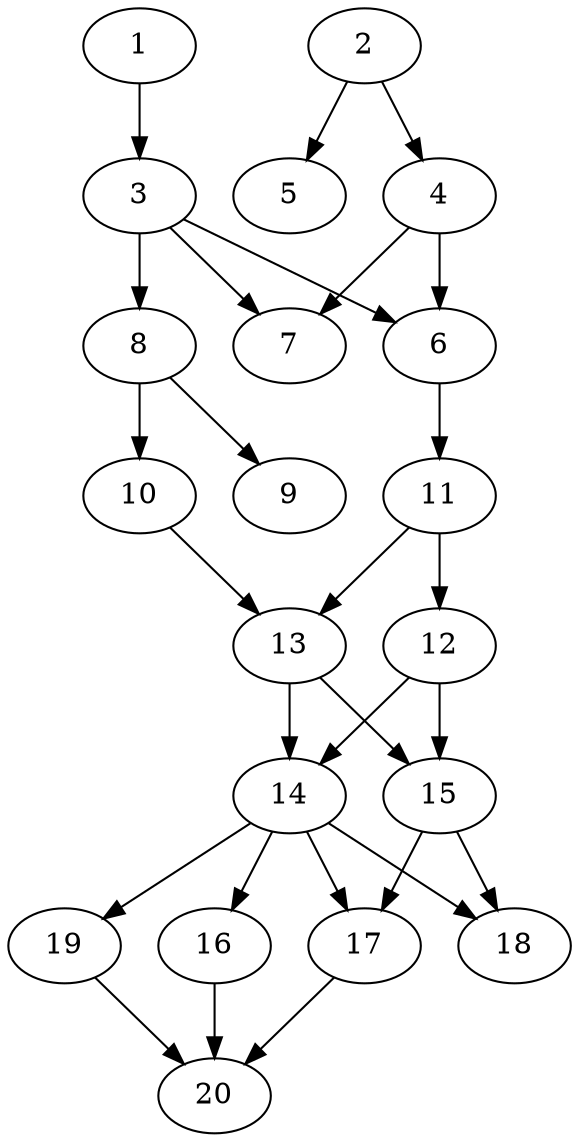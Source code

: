 // DAG automatically generated by daggen at Sat Jul 27 15:36:23 2019
// ./daggen --dot -n 20 --ccr 0.4 --fat 0.4 --regular 0.5 --density 0.7 --mindata 5242880 --maxdata 52428800 
digraph G {
  1 [size="93519360", alpha="0.03", expect_size="37407744"] 
  1 -> 3 [size ="37407744"]
  2 [size="98800640", alpha="0.00", expect_size="39520256"] 
  2 -> 4 [size ="39520256"]
  2 -> 5 [size ="39520256"]
  3 [size="129377280", alpha="0.04", expect_size="51750912"] 
  3 -> 6 [size ="51750912"]
  3 -> 7 [size ="51750912"]
  3 -> 8 [size ="51750912"]
  4 [size="35563520", alpha="0.03", expect_size="14225408"] 
  4 -> 6 [size ="14225408"]
  4 -> 7 [size ="14225408"]
  5 [size="59962880", alpha="0.10", expect_size="23985152"] 
  6 [size="101672960", alpha="0.19", expect_size="40669184"] 
  6 -> 11 [size ="40669184"]
  7 [size="62576640", alpha="0.14", expect_size="25030656"] 
  8 [size="75217920", alpha="0.01", expect_size="30087168"] 
  8 -> 9 [size ="30087168"]
  8 -> 10 [size ="30087168"]
  9 [size="46691840", alpha="0.15", expect_size="18676736"] 
  10 [size="79198720", alpha="0.14", expect_size="31679488"] 
  10 -> 13 [size ="31679488"]
  11 [size="18649600", alpha="0.04", expect_size="7459840"] 
  11 -> 12 [size ="7459840"]
  11 -> 13 [size ="7459840"]
  12 [size="38108160", alpha="0.10", expect_size="15243264"] 
  12 -> 14 [size ="15243264"]
  12 -> 15 [size ="15243264"]
  13 [size="40985600", alpha="0.09", expect_size="16394240"] 
  13 -> 14 [size ="16394240"]
  13 -> 15 [size ="16394240"]
  14 [size="62745600", alpha="0.03", expect_size="25098240"] 
  14 -> 16 [size ="25098240"]
  14 -> 17 [size ="25098240"]
  14 -> 18 [size ="25098240"]
  14 -> 19 [size ="25098240"]
  15 [size="80609280", alpha="0.16", expect_size="32243712"] 
  15 -> 17 [size ="32243712"]
  15 -> 18 [size ="32243712"]
  16 [size="21527040", alpha="0.05", expect_size="8610816"] 
  16 -> 20 [size ="8610816"]
  17 [size="13624320", alpha="0.17", expect_size="5449728"] 
  17 -> 20 [size ="5449728"]
  18 [size="94732800", alpha="0.07", expect_size="37893120"] 
  19 [size="100610560", alpha="0.13", expect_size="40244224"] 
  19 -> 20 [size ="40244224"]
  20 [size="72616960", alpha="0.05", expect_size="29046784"] 
}
